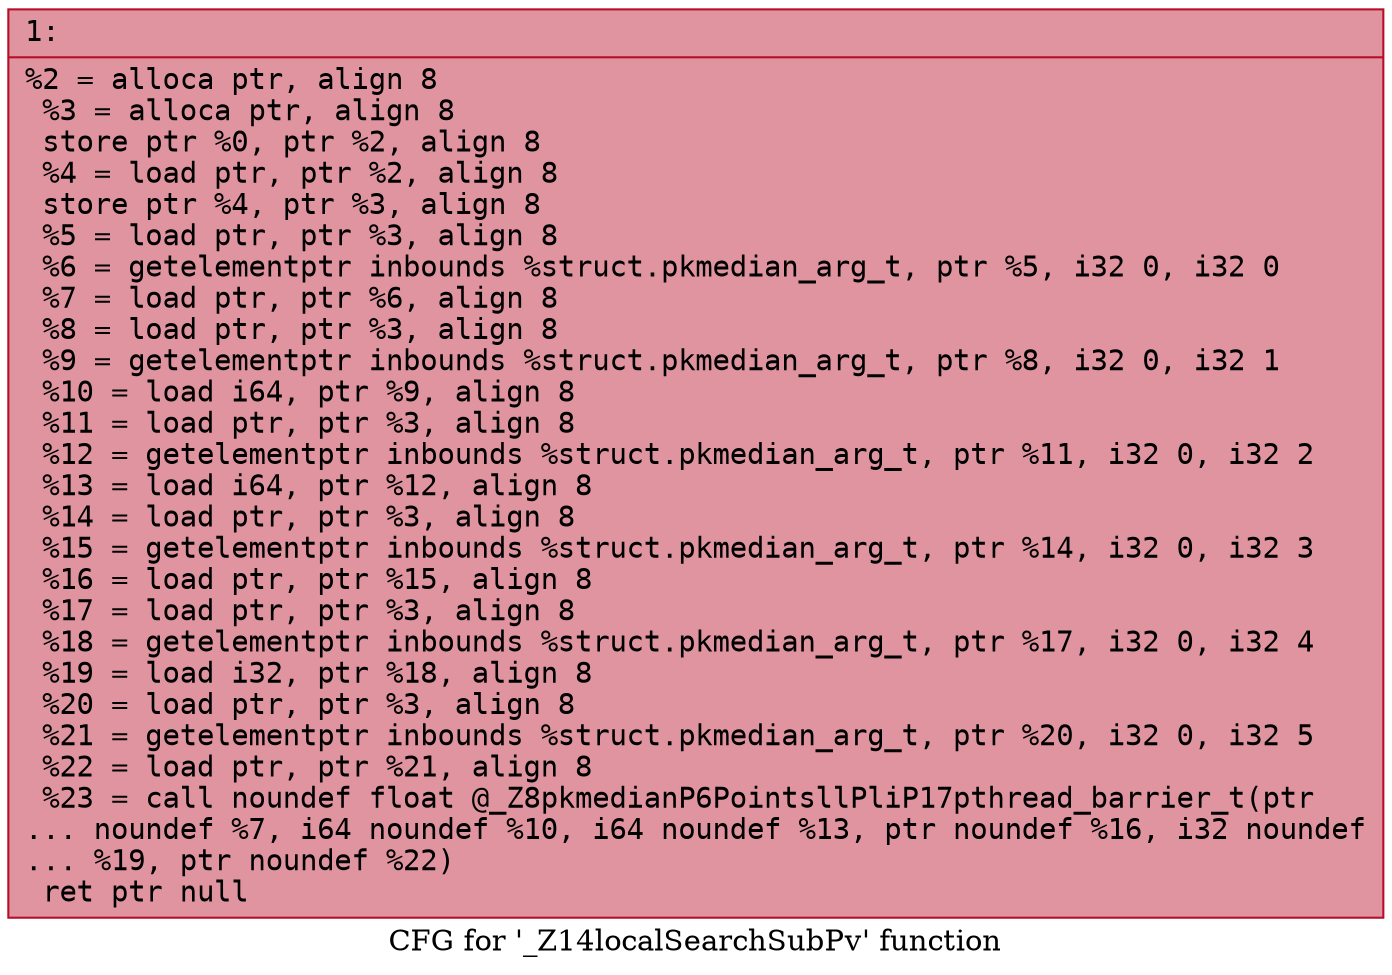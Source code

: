 digraph "CFG for '_Z14localSearchSubPv' function" {
	label="CFG for '_Z14localSearchSubPv' function";

	Node0x6000009063f0 [shape=record,color="#b70d28ff", style=filled, fillcolor="#b70d2870" fontname="Courier",label="{1:\l|  %2 = alloca ptr, align 8\l  %3 = alloca ptr, align 8\l  store ptr %0, ptr %2, align 8\l  %4 = load ptr, ptr %2, align 8\l  store ptr %4, ptr %3, align 8\l  %5 = load ptr, ptr %3, align 8\l  %6 = getelementptr inbounds %struct.pkmedian_arg_t, ptr %5, i32 0, i32 0\l  %7 = load ptr, ptr %6, align 8\l  %8 = load ptr, ptr %3, align 8\l  %9 = getelementptr inbounds %struct.pkmedian_arg_t, ptr %8, i32 0, i32 1\l  %10 = load i64, ptr %9, align 8\l  %11 = load ptr, ptr %3, align 8\l  %12 = getelementptr inbounds %struct.pkmedian_arg_t, ptr %11, i32 0, i32 2\l  %13 = load i64, ptr %12, align 8\l  %14 = load ptr, ptr %3, align 8\l  %15 = getelementptr inbounds %struct.pkmedian_arg_t, ptr %14, i32 0, i32 3\l  %16 = load ptr, ptr %15, align 8\l  %17 = load ptr, ptr %3, align 8\l  %18 = getelementptr inbounds %struct.pkmedian_arg_t, ptr %17, i32 0, i32 4\l  %19 = load i32, ptr %18, align 8\l  %20 = load ptr, ptr %3, align 8\l  %21 = getelementptr inbounds %struct.pkmedian_arg_t, ptr %20, i32 0, i32 5\l  %22 = load ptr, ptr %21, align 8\l  %23 = call noundef float @_Z8pkmedianP6PointsllPliP17pthread_barrier_t(ptr\l... noundef %7, i64 noundef %10, i64 noundef %13, ptr noundef %16, i32 noundef\l... %19, ptr noundef %22)\l  ret ptr null\l}"];
}
